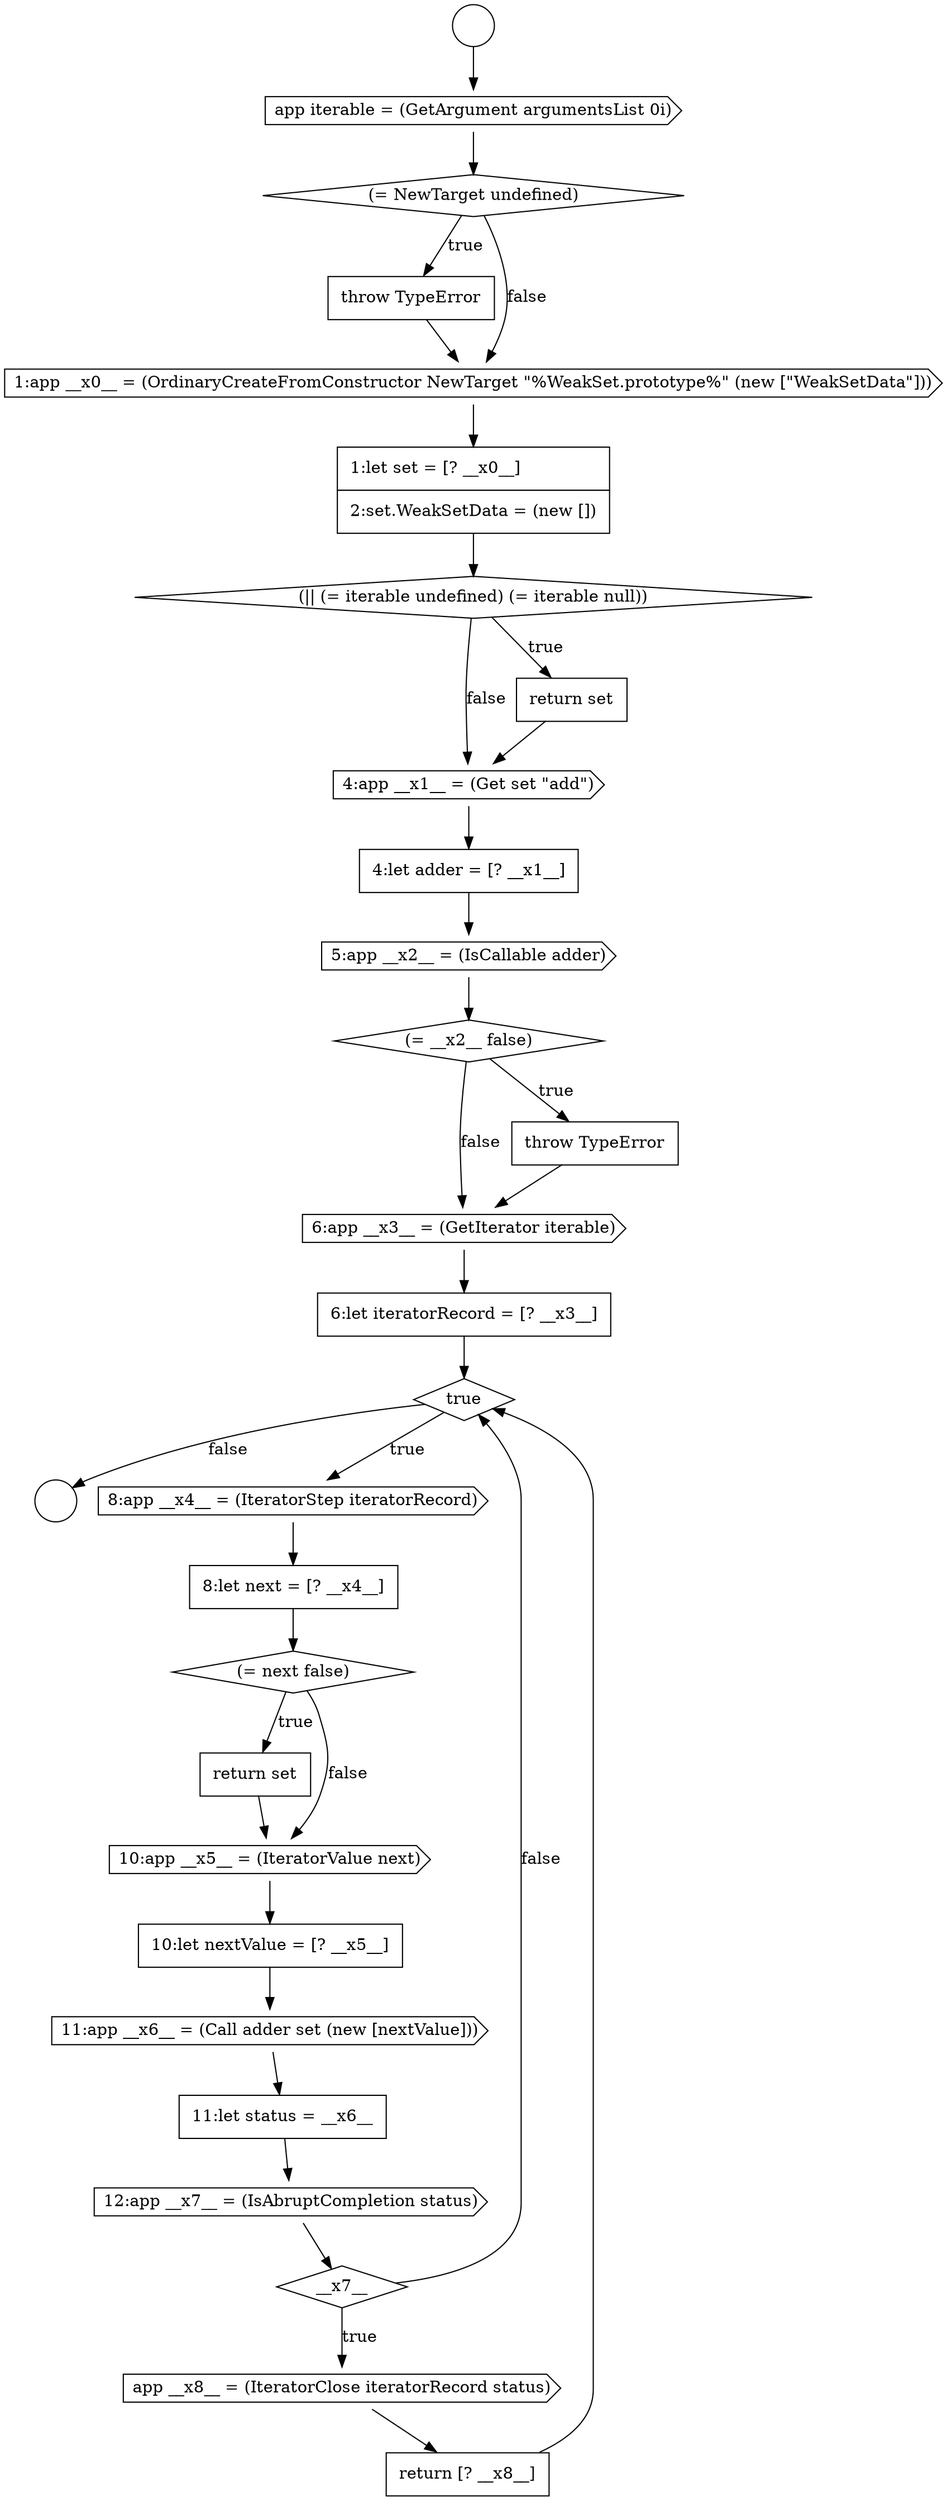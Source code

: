 digraph {
  node16911 [shape=none, margin=0, label=<<font color="black">
    <table border="0" cellborder="1" cellspacing="0" cellpadding="10">
      <tr><td align="left">6:let iteratorRecord = [? __x3__]</td></tr>
    </table>
  </font>> color="black" fillcolor="white" style=filled]
  node16898 [shape=cds, label=<<font color="black">app iterable = (GetArgument argumentsList 0i)</font>> color="black" fillcolor="white" style=filled]
  node16915 [shape=diamond, label=<<font color="black">(= next false)</font>> color="black" fillcolor="white" style=filled]
  node16919 [shape=cds, label=<<font color="black">11:app __x6__ = (Call adder set (new [nextValue]))</font>> color="black" fillcolor="white" style=filled]
  node16902 [shape=none, margin=0, label=<<font color="black">
    <table border="0" cellborder="1" cellspacing="0" cellpadding="10">
      <tr><td align="left">1:let set = [? __x0__]</td></tr>
      <tr><td align="left">2:set.WeakSetData = (new [])</td></tr>
    </table>
  </font>> color="black" fillcolor="white" style=filled]
  node16910 [shape=cds, label=<<font color="black">6:app __x3__ = (GetIterator iterable)</font>> color="black" fillcolor="white" style=filled]
  node16906 [shape=none, margin=0, label=<<font color="black">
    <table border="0" cellborder="1" cellspacing="0" cellpadding="10">
      <tr><td align="left">4:let adder = [? __x1__]</td></tr>
    </table>
  </font>> color="black" fillcolor="white" style=filled]
  node16900 [shape=none, margin=0, label=<<font color="black">
    <table border="0" cellborder="1" cellspacing="0" cellpadding="10">
      <tr><td align="left">throw TypeError</td></tr>
    </table>
  </font>> color="black" fillcolor="white" style=filled]
  node16905 [shape=cds, label=<<font color="black">4:app __x1__ = (Get set &quot;add&quot;)</font>> color="black" fillcolor="white" style=filled]
  node16904 [shape=none, margin=0, label=<<font color="black">
    <table border="0" cellborder="1" cellspacing="0" cellpadding="10">
      <tr><td align="left">return set</td></tr>
    </table>
  </font>> color="black" fillcolor="white" style=filled]
  node16912 [shape=diamond, label=<<font color="black">true</font>> color="black" fillcolor="white" style=filled]
  node16914 [shape=none, margin=0, label=<<font color="black">
    <table border="0" cellborder="1" cellspacing="0" cellpadding="10">
      <tr><td align="left">8:let next = [? __x4__]</td></tr>
    </table>
  </font>> color="black" fillcolor="white" style=filled]
  node16921 [shape=cds, label=<<font color="black">12:app __x7__ = (IsAbruptCompletion status)</font>> color="black" fillcolor="white" style=filled]
  node16901 [shape=cds, label=<<font color="black">1:app __x0__ = (OrdinaryCreateFromConstructor NewTarget &quot;%WeakSet.prototype%&quot; (new [&quot;WeakSetData&quot;]))</font>> color="black" fillcolor="white" style=filled]
  node16908 [shape=diamond, label=<<font color="black">(= __x2__ false)</font>> color="black" fillcolor="white" style=filled]
  node16918 [shape=none, margin=0, label=<<font color="black">
    <table border="0" cellborder="1" cellspacing="0" cellpadding="10">
      <tr><td align="left">10:let nextValue = [? __x5__]</td></tr>
    </table>
  </font>> color="black" fillcolor="white" style=filled]
  node16924 [shape=none, margin=0, label=<<font color="black">
    <table border="0" cellborder="1" cellspacing="0" cellpadding="10">
      <tr><td align="left">return [? __x8__]</td></tr>
    </table>
  </font>> color="black" fillcolor="white" style=filled]
  node16907 [shape=cds, label=<<font color="black">5:app __x2__ = (IsCallable adder)</font>> color="black" fillcolor="white" style=filled]
  node16897 [shape=circle label=" " color="black" fillcolor="white" style=filled]
  node16916 [shape=none, margin=0, label=<<font color="black">
    <table border="0" cellborder="1" cellspacing="0" cellpadding="10">
      <tr><td align="left">return set</td></tr>
    </table>
  </font>> color="black" fillcolor="white" style=filled]
  node16899 [shape=diamond, label=<<font color="black">(= NewTarget undefined)</font>> color="black" fillcolor="white" style=filled]
  node16920 [shape=none, margin=0, label=<<font color="black">
    <table border="0" cellborder="1" cellspacing="0" cellpadding="10">
      <tr><td align="left">11:let status = __x6__</td></tr>
    </table>
  </font>> color="black" fillcolor="white" style=filled]
  node16903 [shape=diamond, label=<<font color="black">(|| (= iterable undefined) (= iterable null))</font>> color="black" fillcolor="white" style=filled]
  node16913 [shape=cds, label=<<font color="black">8:app __x4__ = (IteratorStep iteratorRecord)</font>> color="black" fillcolor="white" style=filled]
  node16923 [shape=cds, label=<<font color="black">app __x8__ = (IteratorClose iteratorRecord status)</font>> color="black" fillcolor="white" style=filled]
  node16896 [shape=circle label=" " color="black" fillcolor="white" style=filled]
  node16909 [shape=none, margin=0, label=<<font color="black">
    <table border="0" cellborder="1" cellspacing="0" cellpadding="10">
      <tr><td align="left">throw TypeError</td></tr>
    </table>
  </font>> color="black" fillcolor="white" style=filled]
  node16922 [shape=diamond, label=<<font color="black">__x7__</font>> color="black" fillcolor="white" style=filled]
  node16917 [shape=cds, label=<<font color="black">10:app __x5__ = (IteratorValue next)</font>> color="black" fillcolor="white" style=filled]
  node16912 -> node16913 [label=<<font color="black">true</font>> color="black"]
  node16912 -> node16897 [label=<<font color="black">false</font>> color="black"]
  node16918 -> node16919 [ color="black"]
  node16901 -> node16902 [ color="black"]
  node16921 -> node16922 [ color="black"]
  node16924 -> node16912 [ color="black"]
  node16906 -> node16907 [ color="black"]
  node16913 -> node16914 [ color="black"]
  node16908 -> node16909 [label=<<font color="black">true</font>> color="black"]
  node16908 -> node16910 [label=<<font color="black">false</font>> color="black"]
  node16903 -> node16904 [label=<<font color="black">true</font>> color="black"]
  node16903 -> node16905 [label=<<font color="black">false</font>> color="black"]
  node16909 -> node16910 [ color="black"]
  node16900 -> node16901 [ color="black"]
  node16898 -> node16899 [ color="black"]
  node16914 -> node16915 [ color="black"]
  node16923 -> node16924 [ color="black"]
  node16910 -> node16911 [ color="black"]
  node16916 -> node16917 [ color="black"]
  node16915 -> node16916 [label=<<font color="black">true</font>> color="black"]
  node16915 -> node16917 [label=<<font color="black">false</font>> color="black"]
  node16896 -> node16898 [ color="black"]
  node16899 -> node16900 [label=<<font color="black">true</font>> color="black"]
  node16899 -> node16901 [label=<<font color="black">false</font>> color="black"]
  node16920 -> node16921 [ color="black"]
  node16919 -> node16920 [ color="black"]
  node16904 -> node16905 [ color="black"]
  node16902 -> node16903 [ color="black"]
  node16922 -> node16923 [label=<<font color="black">true</font>> color="black"]
  node16922 -> node16912 [label=<<font color="black">false</font>> color="black"]
  node16911 -> node16912 [ color="black"]
  node16917 -> node16918 [ color="black"]
  node16905 -> node16906 [ color="black"]
  node16907 -> node16908 [ color="black"]
}
